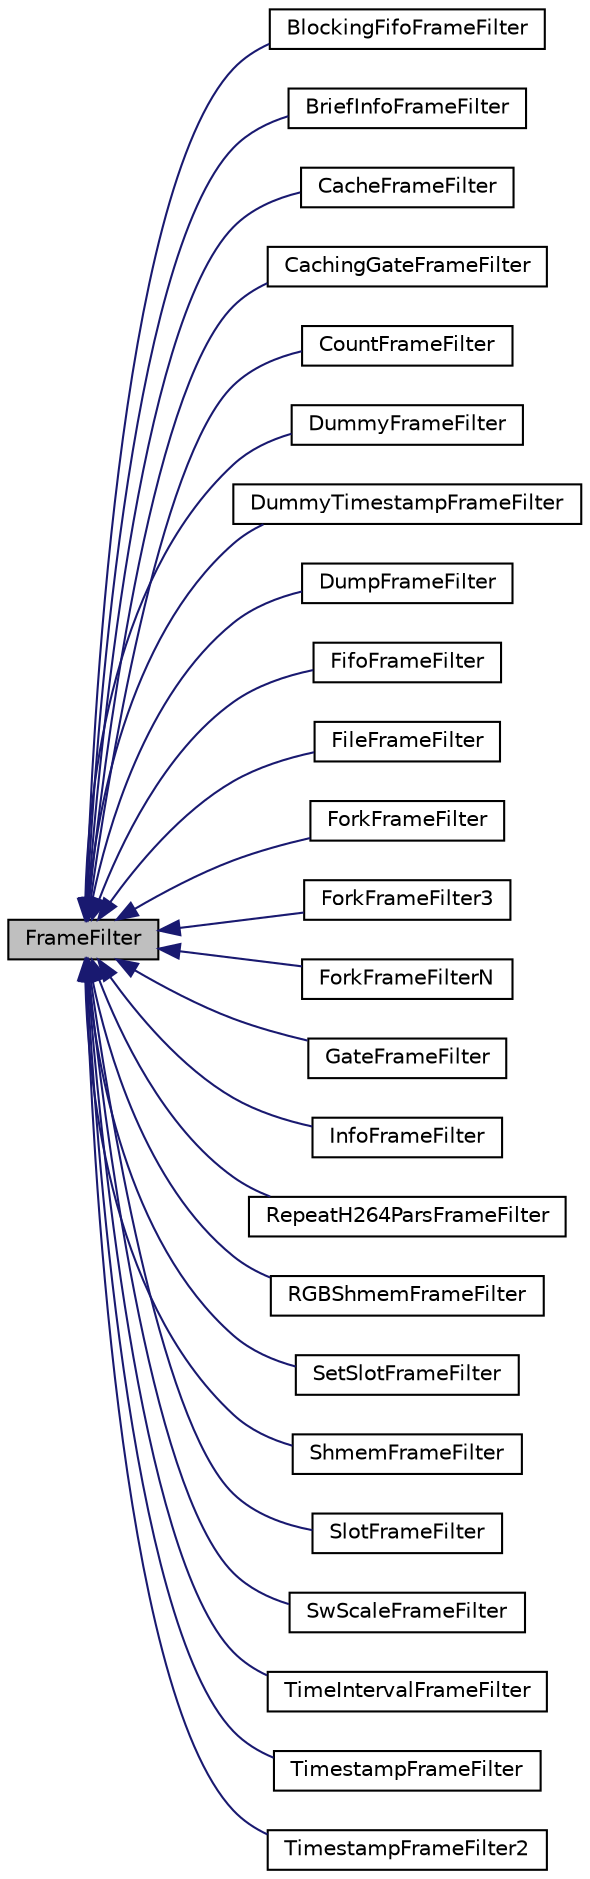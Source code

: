 digraph "FrameFilter"
{
  edge [fontname="Helvetica",fontsize="10",labelfontname="Helvetica",labelfontsize="10"];
  node [fontname="Helvetica",fontsize="10",shape=record];
  rankdir="LR";
  Node0 [label="FrameFilter",height=0.2,width=0.4,color="black", fillcolor="grey75", style="filled", fontcolor="black"];
  Node0 -> Node1 [dir="back",color="midnightblue",fontsize="10",style="solid",fontname="Helvetica"];
  Node1 [label="BlockingFifoFrameFilter",height=0.2,width=0.4,color="black", fillcolor="white", style="filled",URL="$classBlockingFifoFrameFilter.html",tooltip="Passes frames to a multiprocessing fifo. "];
  Node0 -> Node2 [dir="back",color="midnightblue",fontsize="10",style="solid",fontname="Helvetica"];
  Node2 [label="BriefInfoFrameFilter",height=0.2,width=0.4,color="black", fillcolor="white", style="filled",URL="$classBriefInfoFrameFilter.html",tooltip="Dump the beginning of Frame&#39;s payload into stdout in a one-liner. "];
  Node0 -> Node3 [dir="back",color="midnightblue",fontsize="10",style="solid",fontname="Helvetica"];
  Node3 [label="CacheFrameFilter",height=0.2,width=0.4,color="black", fillcolor="white", style="filled",URL="$classCacheFrameFilter.html",tooltip="Passes frames to a FrameCache. "];
  Node0 -> Node4 [dir="back",color="midnightblue",fontsize="10",style="solid",fontname="Helvetica"];
  Node4 [label="CachingGateFrameFilter",height=0.2,width=0.4,color="black", fillcolor="white", style="filled",URL="$classCachingGateFrameFilter.html",tooltip="Caches SetupFrame s. "];
  Node0 -> Node5 [dir="back",color="midnightblue",fontsize="10",style="solid",fontname="Helvetica"];
  Node5 [label="CountFrameFilter",height=0.2,width=0.4,color="black", fillcolor="white", style="filled",URL="$classCountFrameFilter.html",tooltip="Counts frames passed through this filter. "];
  Node0 -> Node6 [dir="back",color="midnightblue",fontsize="10",style="solid",fontname="Helvetica"];
  Node6 [label="DummyFrameFilter",height=0.2,width=0.4,color="black", fillcolor="white", style="filled",URL="$classDummyFrameFilter.html",tooltip="A \"hello world\" demo class: prints its own name if verbose is set to true. "];
  Node0 -> Node7 [dir="back",color="midnightblue",fontsize="10",style="solid",fontname="Helvetica"];
  Node7 [label="DummyTimestampFrameFilter",height=0.2,width=0.4,color="black", fillcolor="white", style="filled",URL="$classDummyTimestampFrameFilter.html",tooltip="Substitute timestamps with the time they arrive to the client. "];
  Node0 -> Node8 [dir="back",color="midnightblue",fontsize="10",style="solid",fontname="Helvetica"];
  Node8 [label="DumpFrameFilter",height=0.2,width=0.4,color="black", fillcolor="white", style="filled",URL="$classDumpFrameFilter.html",tooltip="Dumps each received packet to a file: use with care! For debugging purposes only. ..."];
  Node0 -> Node9 [dir="back",color="midnightblue",fontsize="10",style="solid",fontname="Helvetica"];
  Node9 [label="FifoFrameFilter",height=0.2,width=0.4,color="black", fillcolor="white", style="filled",URL="$classFifoFrameFilter.html",tooltip="Passes frames to a FrameFifo. "];
  Node0 -> Node10 [dir="back",color="midnightblue",fontsize="10",style="solid",fontname="Helvetica"];
  Node10 [label="FileFrameFilter",height=0.2,width=0.4,color="black", fillcolor="white", style="filled",URL="$classFileFrameFilter.html",tooltip="Pipe stream into a matroska (mkv) file. "];
  Node0 -> Node11 [dir="back",color="midnightblue",fontsize="10",style="solid",fontname="Helvetica"];
  Node11 [label="ForkFrameFilter",height=0.2,width=0.4,color="black", fillcolor="white", style="filled",URL="$classForkFrameFilter.html",tooltip="Replicates frame flow to two filters Use this frame filter to create frame filter tree structures..."];
  Node0 -> Node12 [dir="back",color="midnightblue",fontsize="10",style="solid",fontname="Helvetica"];
  Node12 [label="ForkFrameFilter3",height=0.2,width=0.4,color="black", fillcolor="white", style="filled",URL="$classForkFrameFilter3.html",tooltip="Replicates frame flow to three filters Use this frame filter to create frame filter tree structures..."];
  Node0 -> Node13 [dir="back",color="midnightblue",fontsize="10",style="solid",fontname="Helvetica"];
  Node13 [label="ForkFrameFilterN",height=0.2,width=0.4,color="black", fillcolor="white", style="filled",URL="$classForkFrameFilterN.html",tooltip="Replicates frame flow to arbitrary number of outputs. "];
  Node0 -> Node14 [dir="back",color="midnightblue",fontsize="10",style="solid",fontname="Helvetica"];
  Node14 [label="GateFrameFilter",height=0.2,width=0.4,color="black", fillcolor="white", style="filled",URL="$classGateFrameFilter.html",tooltip="When turned on, passes frames. "];
  Node0 -> Node15 [dir="back",color="midnightblue",fontsize="10",style="solid",fontname="Helvetica"];
  Node15 [label="InfoFrameFilter",height=0.2,width=0.4,color="black", fillcolor="white", style="filled",URL="$classInfoFrameFilter.html",tooltip="Dump the beginning of Frame&#39;s payload into stdout. "];
  Node0 -> Node16 [dir="back",color="midnightblue",fontsize="10",style="solid",fontname="Helvetica"];
  Node16 [label="RepeatH264ParsFrameFilter",height=0.2,width=0.4,color="black", fillcolor="white", style="filled",URL="$classRepeatH264ParsFrameFilter.html",tooltip="For H264, some cameras don&#39;t send sps and pps packets again before every keyframe. "];
  Node0 -> Node17 [dir="back",color="midnightblue",fontsize="10",style="solid",fontname="Helvetica"];
  Node17 [label="RGBShmemFrameFilter",height=0.2,width=0.4,color="black", fillcolor="white", style="filled",URL="$classRGBShmemFrameFilter.html",tooltip="Like ShmemFrameFilter. "];
  Node0 -> Node18 [dir="back",color="midnightblue",fontsize="10",style="solid",fontname="Helvetica"];
  Node18 [label="SetSlotFrameFilter",height=0.2,width=0.4,color="black", fillcolor="white", style="filled",URL="$classSetSlotFrameFilter.html",tooltip="Changes the slot number of the Frame. "];
  Node0 -> Node19 [dir="back",color="midnightblue",fontsize="10",style="solid",fontname="Helvetica"];
  Node19 [label="ShmemFrameFilter",height=0.2,width=0.4,color="black", fillcolor="white", style="filled",URL="$classShmemFrameFilter.html",tooltip="This FrameFilter writes frames into a SharedMemRingBuffer. "];
  Node0 -> Node20 [dir="back",color="midnightblue",fontsize="10",style="solid",fontname="Helvetica"];
  Node20 [label="SlotFrameFilter",height=0.2,width=0.4,color="black", fillcolor="white", style="filled",URL="$classSlotFrameFilter.html",tooltip="Sets the frame slot value. "];
  Node0 -> Node21 [dir="back",color="midnightblue",fontsize="10",style="solid",fontname="Helvetica"];
  Node21 [label="SwScaleFrameFilter",height=0.2,width=0.4,color="black", fillcolor="white", style="filled",URL="$classSwScaleFrameFilter.html",tooltip="Interpolate from YUV bitmap to RGB. "];
  Node0 -> Node22 [dir="back",color="midnightblue",fontsize="10",style="solid",fontname="Helvetica"];
  Node22 [label="TimeIntervalFrameFilter",height=0.2,width=0.4,color="black", fillcolor="white", style="filled",URL="$classTimeIntervalFrameFilter.html",tooltip="Pass frames, but not all of them - only on regular intervals. "];
  Node0 -> Node23 [dir="back",color="midnightblue",fontsize="10",style="solid",fontname="Helvetica"];
  Node23 [label="TimestampFrameFilter",height=0.2,width=0.4,color="black", fillcolor="white", style="filled",URL="$classTimestampFrameFilter.html",tooltip="Corrects erroneous timestamps (while preserving timestamp distances). "];
  Node0 -> Node24 [dir="back",color="midnightblue",fontsize="10",style="solid",fontname="Helvetica"];
  Node24 [label="TimestampFrameFilter2",height=0.2,width=0.4,color="black", fillcolor="white", style="filled",URL="$classTimestampFrameFilter2.html",tooltip="Corrects erroneous timestamps (while preserving timestamp distances). "];
}
